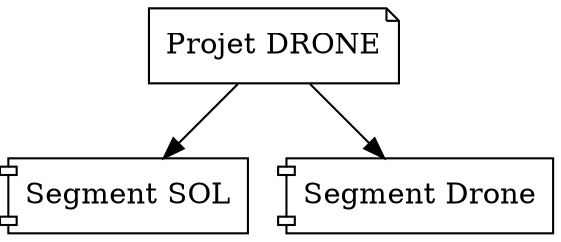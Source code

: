 digraph G {
"Projet DRONE" [shape=note]; 
"Segment SOL" [shape=component] ;
"Segment Drone" [shape=component];
"Projet DRONE"-> "Segment SOL"
"Projet DRONE"-> "Segment Drone"
} 
